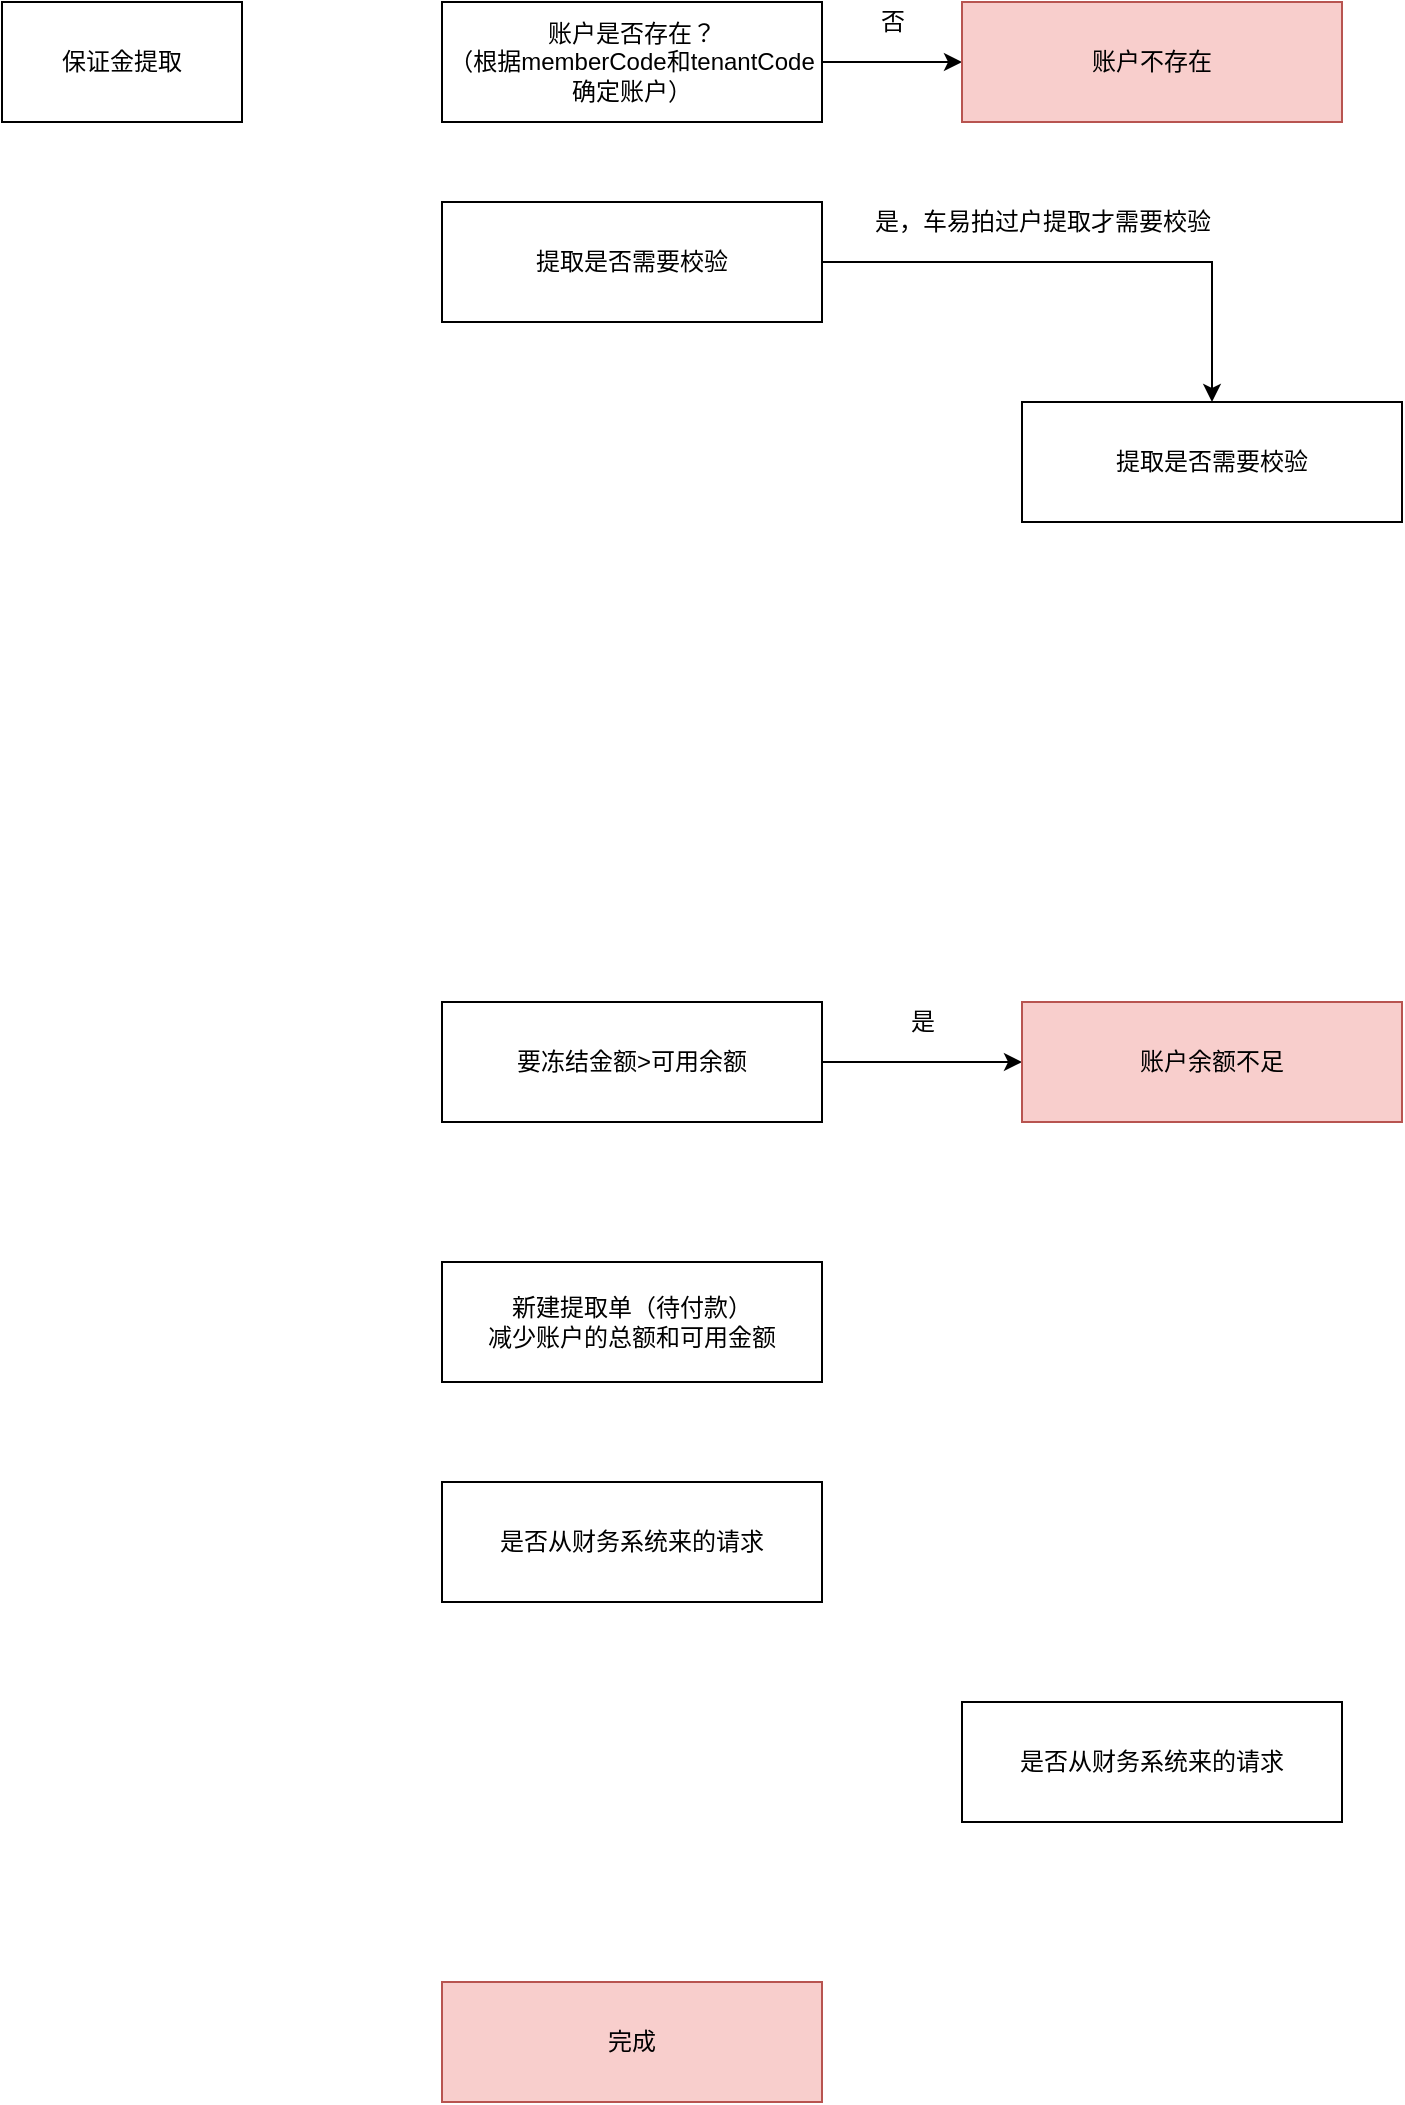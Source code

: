 <mxfile version="15.5.6" type="github">
  <diagram id="bLJaHfbl721Ww7uJsVYT" name="Page-1">
    <mxGraphModel dx="1426" dy="771" grid="1" gridSize="10" guides="1" tooltips="1" connect="1" arrows="1" fold="1" page="1" pageScale="1" pageWidth="827" pageHeight="1169" math="0" shadow="0">
      <root>
        <mxCell id="0" />
        <mxCell id="1" parent="0" />
        <mxCell id="wY0N__HVCsHfZeHSBFwi-1" value="保证金提取" style="rounded=0;whiteSpace=wrap;html=1;" vertex="1" parent="1">
          <mxGeometry x="20" y="200" width="120" height="60" as="geometry" />
        </mxCell>
        <mxCell id="wY0N__HVCsHfZeHSBFwi-4" style="edgeStyle=orthogonalEdgeStyle;rounded=0;orthogonalLoop=1;jettySize=auto;html=1;exitX=1;exitY=0.5;exitDx=0;exitDy=0;entryX=0;entryY=0.5;entryDx=0;entryDy=0;" edge="1" parent="1" source="wY0N__HVCsHfZeHSBFwi-2" target="wY0N__HVCsHfZeHSBFwi-3">
          <mxGeometry relative="1" as="geometry" />
        </mxCell>
        <mxCell id="wY0N__HVCsHfZeHSBFwi-2" value="账户是否存在？&lt;br&gt;（根据memberCode和tenantCode&lt;br&gt;确定账户）" style="rounded=0;whiteSpace=wrap;html=1;" vertex="1" parent="1">
          <mxGeometry x="240" y="200" width="190" height="60" as="geometry" />
        </mxCell>
        <mxCell id="wY0N__HVCsHfZeHSBFwi-3" value="账户不存在" style="rounded=0;whiteSpace=wrap;html=1;fillColor=#f8cecc;strokeColor=#b85450;" vertex="1" parent="1">
          <mxGeometry x="500" y="200" width="190" height="60" as="geometry" />
        </mxCell>
        <mxCell id="wY0N__HVCsHfZeHSBFwi-5" value="否" style="text;html=1;align=center;verticalAlign=middle;resizable=0;points=[];autosize=1;strokeColor=none;fillColor=none;" vertex="1" parent="1">
          <mxGeometry x="450" y="200" width="30" height="20" as="geometry" />
        </mxCell>
        <mxCell id="wY0N__HVCsHfZeHSBFwi-8" style="edgeStyle=orthogonalEdgeStyle;rounded=0;orthogonalLoop=1;jettySize=auto;html=1;exitX=1;exitY=0.5;exitDx=0;exitDy=0;" edge="1" parent="1" source="wY0N__HVCsHfZeHSBFwi-6" target="wY0N__HVCsHfZeHSBFwi-7">
          <mxGeometry relative="1" as="geometry" />
        </mxCell>
        <mxCell id="wY0N__HVCsHfZeHSBFwi-6" value="提取是否需要校验" style="rounded=0;whiteSpace=wrap;html=1;" vertex="1" parent="1">
          <mxGeometry x="240" y="300" width="190" height="60" as="geometry" />
        </mxCell>
        <mxCell id="wY0N__HVCsHfZeHSBFwi-7" value="提取是否需要校验" style="rounded=0;whiteSpace=wrap;html=1;" vertex="1" parent="1">
          <mxGeometry x="530" y="400" width="190" height="60" as="geometry" />
        </mxCell>
        <mxCell id="wY0N__HVCsHfZeHSBFwi-9" value="是，车易拍过户提取才需要校验" style="text;html=1;align=center;verticalAlign=middle;resizable=0;points=[];autosize=1;strokeColor=none;fillColor=none;" vertex="1" parent="1">
          <mxGeometry x="450" y="300" width="180" height="20" as="geometry" />
        </mxCell>
        <mxCell id="wY0N__HVCsHfZeHSBFwi-12" style="edgeStyle=orthogonalEdgeStyle;rounded=0;orthogonalLoop=1;jettySize=auto;html=1;exitX=1;exitY=0.5;exitDx=0;exitDy=0;entryX=0;entryY=0.5;entryDx=0;entryDy=0;" edge="1" parent="1" source="wY0N__HVCsHfZeHSBFwi-10" target="wY0N__HVCsHfZeHSBFwi-11">
          <mxGeometry relative="1" as="geometry" />
        </mxCell>
        <mxCell id="wY0N__HVCsHfZeHSBFwi-10" value="要冻结金额&amp;gt;可用余额" style="rounded=0;whiteSpace=wrap;html=1;" vertex="1" parent="1">
          <mxGeometry x="240" y="700" width="190" height="60" as="geometry" />
        </mxCell>
        <mxCell id="wY0N__HVCsHfZeHSBFwi-11" value="账户余额不足" style="rounded=0;whiteSpace=wrap;html=1;fillColor=#f8cecc;strokeColor=#b85450;" vertex="1" parent="1">
          <mxGeometry x="530" y="700" width="190" height="60" as="geometry" />
        </mxCell>
        <mxCell id="wY0N__HVCsHfZeHSBFwi-13" value="是" style="text;html=1;align=center;verticalAlign=middle;resizable=0;points=[];autosize=1;strokeColor=none;fillColor=none;" vertex="1" parent="1">
          <mxGeometry x="465" y="700" width="30" height="20" as="geometry" />
        </mxCell>
        <mxCell id="wY0N__HVCsHfZeHSBFwi-14" value="新建提取单（待付款）&lt;br&gt;减少账户的总额和可用金额" style="rounded=0;whiteSpace=wrap;html=1;" vertex="1" parent="1">
          <mxGeometry x="240" y="830" width="190" height="60" as="geometry" />
        </mxCell>
        <mxCell id="wY0N__HVCsHfZeHSBFwi-15" value="是否从财务系统来的请求" style="rounded=0;whiteSpace=wrap;html=1;" vertex="1" parent="1">
          <mxGeometry x="240" y="940" width="190" height="60" as="geometry" />
        </mxCell>
        <mxCell id="wY0N__HVCsHfZeHSBFwi-16" value="是否从财务系统来的请求" style="rounded=0;whiteSpace=wrap;html=1;" vertex="1" parent="1">
          <mxGeometry x="500" y="1050" width="190" height="60" as="geometry" />
        </mxCell>
        <mxCell id="wY0N__HVCsHfZeHSBFwi-17" value="完成" style="rounded=0;whiteSpace=wrap;html=1;fillColor=#f8cecc;strokeColor=#b85450;" vertex="1" parent="1">
          <mxGeometry x="240" y="1190" width="190" height="60" as="geometry" />
        </mxCell>
      </root>
    </mxGraphModel>
  </diagram>
</mxfile>
